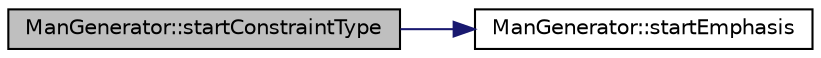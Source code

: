 digraph "ManGenerator::startConstraintType"
{
 // LATEX_PDF_SIZE
  edge [fontname="Helvetica",fontsize="10",labelfontname="Helvetica",labelfontsize="10"];
  node [fontname="Helvetica",fontsize="10",shape=record];
  rankdir="LR";
  Node1 [label="ManGenerator::startConstraintType",height=0.2,width=0.4,color="black", fillcolor="grey75", style="filled", fontcolor="black",tooltip=" "];
  Node1 -> Node2 [color="midnightblue",fontsize="10",style="solid",fontname="Helvetica"];
  Node2 [label="ManGenerator::startEmphasis",height=0.2,width=0.4,color="black", fillcolor="white", style="filled",URL="$classManGenerator.html#a8a88956b0c96590290287835934344b9",tooltip=" "];
}
